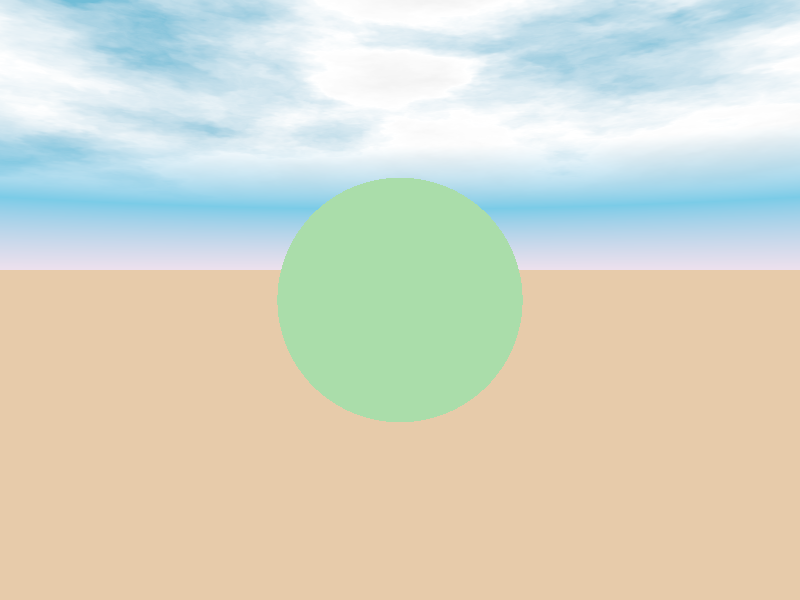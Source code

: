 // 5_sphere_rainbow2.pov

#include "colors.inc"  
#include "skies.inc"  

#include "shapes.inc"
#include "textures.inc"
#include "woods.inc"
#include "stones.inc"                                        
#include "glass.inc"
#include "metals.inc"     
                         
                         
camera{ 
  location <0.0, 0.5, -10.0> 
  look_at  <0.0, 0.0, 0.0>
} 
    
light_source { 
  <5.0,5.0,-5.0> 
  color rgb <1.0, 1.0, 1.0>
}   

light_source { 
  <0.0, 0.0, 0.0> 
  color rgb <1.0, 1.0, 1.0>
}   

light_source { 
  <0.0, 1.0, 0.0> 
  color rgb <1.0, 1.0, 1.0>
  spotlight
  point_at<0.0, 0.0, 0.0>
  radius 3
  falloff 15
} 

sky_sphere {
  S_Cloud2
}       

plane {
  y, -2
  pigment { color rgb <0.8,0.6,0.4> } 
   normal{ agate clock*3.0 }
}      


rainbow {                      
   angle 40         
   width 7        
   distance 10000000
   direction <-0.3,-0.3,1.0>    
   jitter 0.01
   arc_angle 120    
   falloff_angle 30 
   color_map {
     [0.000 color rgbf <1.0, 0.5, 1.0, 1.0> transmit 0.90 ]
     [0.100 color rgbf <1.0, 0.5, 1.0, 0.8> transmit 0.90 ]
     [0.214 color rgbf <0.5, 0.5, 1.0, 0.8> transmit 0.90 ]
     [0.328 color rgbf <0.2, 0.2, 1.0, 0.8> transmit 0.90 ]
     [0.442 color rgbf <0.2, 1.0, 1.0, 0.8> transmit 0.90 ]
     [0.556 color rgbf <0.2, 1.0, 0.2, 0.8> transmit 0.90 ]
     [0.670 color rgbf <1.0, 1.0, 0.2, 0.8> transmit 0.90 ]
     [0.784 color rgbf <1.0, 0.5, 0.2, 0.8> transmit 0.90 ]
     [0.900 color rgbf <1.0, 0.2, 0.2, 0.8> transmit 0.90 ]
   }
}


sphere{<0.0, 0.0, 0.0> ,2.0
  texture { T_Winebottle_Glass }
  normal{ crackle ( 3.0 - clock*3.0) }
}      

         